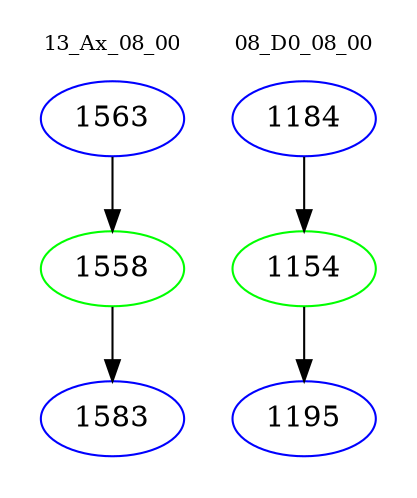 digraph{
subgraph cluster_0 {
color = white
label = "13_Ax_08_00";
fontsize=10;
T0_1563 [label="1563", color="blue"]
T0_1563 -> T0_1558 [color="black"]
T0_1558 [label="1558", color="green"]
T0_1558 -> T0_1583 [color="black"]
T0_1583 [label="1583", color="blue"]
}
subgraph cluster_1 {
color = white
label = "08_D0_08_00";
fontsize=10;
T1_1184 [label="1184", color="blue"]
T1_1184 -> T1_1154 [color="black"]
T1_1154 [label="1154", color="green"]
T1_1154 -> T1_1195 [color="black"]
T1_1195 [label="1195", color="blue"]
}
}
